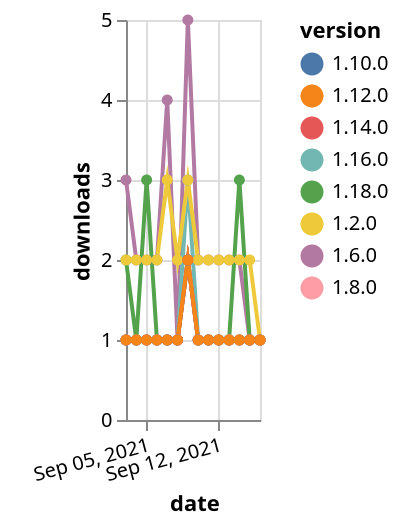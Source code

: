 {"$schema": "https://vega.github.io/schema/vega-lite/v5.json", "description": "A simple bar chart with embedded data.", "data": {"values": [{"date": "2021-09-03", "total": 2518, "delta": 3, "version": "1.6.0"}, {"date": "2021-09-04", "total": 2520, "delta": 2, "version": "1.6.0"}, {"date": "2021-09-05", "total": 2522, "delta": 2, "version": "1.6.0"}, {"date": "2021-09-06", "total": 2524, "delta": 2, "version": "1.6.0"}, {"date": "2021-09-07", "total": 2528, "delta": 4, "version": "1.6.0"}, {"date": "2021-09-08", "total": 2529, "delta": 1, "version": "1.6.0"}, {"date": "2021-09-09", "total": 2534, "delta": 5, "version": "1.6.0"}, {"date": "2021-09-10", "total": 2536, "delta": 2, "version": "1.6.0"}, {"date": "2021-09-11", "total": 2538, "delta": 2, "version": "1.6.0"}, {"date": "2021-09-12", "total": 2540, "delta": 2, "version": "1.6.0"}, {"date": "2021-09-13", "total": 2542, "delta": 2, "version": "1.6.0"}, {"date": "2021-09-14", "total": 2544, "delta": 2, "version": "1.6.0"}, {"date": "2021-09-15", "total": 2545, "delta": 1, "version": "1.6.0"}, {"date": "2021-09-16", "total": 2546, "delta": 1, "version": "1.6.0"}, {"date": "2021-09-03", "total": 122, "delta": 2, "version": "1.18.0"}, {"date": "2021-09-04", "total": 123, "delta": 1, "version": "1.18.0"}, {"date": "2021-09-05", "total": 126, "delta": 3, "version": "1.18.0"}, {"date": "2021-09-06", "total": 127, "delta": 1, "version": "1.18.0"}, {"date": "2021-09-07", "total": 128, "delta": 1, "version": "1.18.0"}, {"date": "2021-09-08", "total": 129, "delta": 1, "version": "1.18.0"}, {"date": "2021-09-09", "total": 131, "delta": 2, "version": "1.18.0"}, {"date": "2021-09-10", "total": 132, "delta": 1, "version": "1.18.0"}, {"date": "2021-09-11", "total": 133, "delta": 1, "version": "1.18.0"}, {"date": "2021-09-12", "total": 134, "delta": 1, "version": "1.18.0"}, {"date": "2021-09-13", "total": 135, "delta": 1, "version": "1.18.0"}, {"date": "2021-09-14", "total": 138, "delta": 3, "version": "1.18.0"}, {"date": "2021-09-15", "total": 139, "delta": 1, "version": "1.18.0"}, {"date": "2021-09-16", "total": 140, "delta": 1, "version": "1.18.0"}, {"date": "2021-09-03", "total": 245, "delta": 1, "version": "1.8.0"}, {"date": "2021-09-04", "total": 246, "delta": 1, "version": "1.8.0"}, {"date": "2021-09-05", "total": 247, "delta": 1, "version": "1.8.0"}, {"date": "2021-09-06", "total": 248, "delta": 1, "version": "1.8.0"}, {"date": "2021-09-07", "total": 249, "delta": 1, "version": "1.8.0"}, {"date": "2021-09-08", "total": 250, "delta": 1, "version": "1.8.0"}, {"date": "2021-09-09", "total": 252, "delta": 2, "version": "1.8.0"}, {"date": "2021-09-10", "total": 253, "delta": 1, "version": "1.8.0"}, {"date": "2021-09-11", "total": 254, "delta": 1, "version": "1.8.0"}, {"date": "2021-09-12", "total": 255, "delta": 1, "version": "1.8.0"}, {"date": "2021-09-13", "total": 256, "delta": 1, "version": "1.8.0"}, {"date": "2021-09-14", "total": 257, "delta": 1, "version": "1.8.0"}, {"date": "2021-09-15", "total": 258, "delta": 1, "version": "1.8.0"}, {"date": "2021-09-16", "total": 259, "delta": 1, "version": "1.8.0"}, {"date": "2021-09-03", "total": 194, "delta": 1, "version": "1.10.0"}, {"date": "2021-09-04", "total": 195, "delta": 1, "version": "1.10.0"}, {"date": "2021-09-05", "total": 196, "delta": 1, "version": "1.10.0"}, {"date": "2021-09-06", "total": 197, "delta": 1, "version": "1.10.0"}, {"date": "2021-09-07", "total": 198, "delta": 1, "version": "1.10.0"}, {"date": "2021-09-08", "total": 199, "delta": 1, "version": "1.10.0"}, {"date": "2021-09-09", "total": 201, "delta": 2, "version": "1.10.0"}, {"date": "2021-09-10", "total": 202, "delta": 1, "version": "1.10.0"}, {"date": "2021-09-11", "total": 203, "delta": 1, "version": "1.10.0"}, {"date": "2021-09-12", "total": 204, "delta": 1, "version": "1.10.0"}, {"date": "2021-09-13", "total": 205, "delta": 1, "version": "1.10.0"}, {"date": "2021-09-14", "total": 206, "delta": 1, "version": "1.10.0"}, {"date": "2021-09-15", "total": 207, "delta": 1, "version": "1.10.0"}, {"date": "2021-09-16", "total": 208, "delta": 1, "version": "1.10.0"}, {"date": "2021-09-03", "total": 199, "delta": 1, "version": "1.16.0"}, {"date": "2021-09-04", "total": 200, "delta": 1, "version": "1.16.0"}, {"date": "2021-09-05", "total": 201, "delta": 1, "version": "1.16.0"}, {"date": "2021-09-06", "total": 202, "delta": 1, "version": "1.16.0"}, {"date": "2021-09-07", "total": 203, "delta": 1, "version": "1.16.0"}, {"date": "2021-09-08", "total": 204, "delta": 1, "version": "1.16.0"}, {"date": "2021-09-09", "total": 207, "delta": 3, "version": "1.16.0"}, {"date": "2021-09-10", "total": 208, "delta": 1, "version": "1.16.0"}, {"date": "2021-09-11", "total": 209, "delta": 1, "version": "1.16.0"}, {"date": "2021-09-12", "total": 210, "delta": 1, "version": "1.16.0"}, {"date": "2021-09-13", "total": 211, "delta": 1, "version": "1.16.0"}, {"date": "2021-09-14", "total": 212, "delta": 1, "version": "1.16.0"}, {"date": "2021-09-15", "total": 213, "delta": 1, "version": "1.16.0"}, {"date": "2021-09-16", "total": 214, "delta": 1, "version": "1.16.0"}, {"date": "2021-09-03", "total": 2616, "delta": 2, "version": "1.2.0"}, {"date": "2021-09-04", "total": 2618, "delta": 2, "version": "1.2.0"}, {"date": "2021-09-05", "total": 2620, "delta": 2, "version": "1.2.0"}, {"date": "2021-09-06", "total": 2622, "delta": 2, "version": "1.2.0"}, {"date": "2021-09-07", "total": 2625, "delta": 3, "version": "1.2.0"}, {"date": "2021-09-08", "total": 2627, "delta": 2, "version": "1.2.0"}, {"date": "2021-09-09", "total": 2630, "delta": 3, "version": "1.2.0"}, {"date": "2021-09-10", "total": 2632, "delta": 2, "version": "1.2.0"}, {"date": "2021-09-11", "total": 2634, "delta": 2, "version": "1.2.0"}, {"date": "2021-09-12", "total": 2636, "delta": 2, "version": "1.2.0"}, {"date": "2021-09-13", "total": 2638, "delta": 2, "version": "1.2.0"}, {"date": "2021-09-14", "total": 2640, "delta": 2, "version": "1.2.0"}, {"date": "2021-09-15", "total": 2642, "delta": 2, "version": "1.2.0"}, {"date": "2021-09-16", "total": 2643, "delta": 1, "version": "1.2.0"}, {"date": "2021-09-03", "total": 168, "delta": 1, "version": "1.14.0"}, {"date": "2021-09-04", "total": 169, "delta": 1, "version": "1.14.0"}, {"date": "2021-09-05", "total": 170, "delta": 1, "version": "1.14.0"}, {"date": "2021-09-06", "total": 171, "delta": 1, "version": "1.14.0"}, {"date": "2021-09-07", "total": 172, "delta": 1, "version": "1.14.0"}, {"date": "2021-09-08", "total": 173, "delta": 1, "version": "1.14.0"}, {"date": "2021-09-09", "total": 175, "delta": 2, "version": "1.14.0"}, {"date": "2021-09-10", "total": 176, "delta": 1, "version": "1.14.0"}, {"date": "2021-09-11", "total": 177, "delta": 1, "version": "1.14.0"}, {"date": "2021-09-12", "total": 178, "delta": 1, "version": "1.14.0"}, {"date": "2021-09-13", "total": 179, "delta": 1, "version": "1.14.0"}, {"date": "2021-09-14", "total": 180, "delta": 1, "version": "1.14.0"}, {"date": "2021-09-15", "total": 181, "delta": 1, "version": "1.14.0"}, {"date": "2021-09-16", "total": 182, "delta": 1, "version": "1.14.0"}, {"date": "2021-09-03", "total": 194, "delta": 1, "version": "1.12.0"}, {"date": "2021-09-04", "total": 195, "delta": 1, "version": "1.12.0"}, {"date": "2021-09-05", "total": 196, "delta": 1, "version": "1.12.0"}, {"date": "2021-09-06", "total": 197, "delta": 1, "version": "1.12.0"}, {"date": "2021-09-07", "total": 198, "delta": 1, "version": "1.12.0"}, {"date": "2021-09-08", "total": 199, "delta": 1, "version": "1.12.0"}, {"date": "2021-09-09", "total": 201, "delta": 2, "version": "1.12.0"}, {"date": "2021-09-10", "total": 202, "delta": 1, "version": "1.12.0"}, {"date": "2021-09-11", "total": 203, "delta": 1, "version": "1.12.0"}, {"date": "2021-09-12", "total": 204, "delta": 1, "version": "1.12.0"}, {"date": "2021-09-13", "total": 205, "delta": 1, "version": "1.12.0"}, {"date": "2021-09-14", "total": 206, "delta": 1, "version": "1.12.0"}, {"date": "2021-09-15", "total": 207, "delta": 1, "version": "1.12.0"}, {"date": "2021-09-16", "total": 208, "delta": 1, "version": "1.12.0"}]}, "width": "container", "mark": {"type": "line", "point": {"filled": true}}, "encoding": {"x": {"field": "date", "type": "temporal", "timeUnit": "yearmonthdate", "title": "date", "axis": {"labelAngle": -15}}, "y": {"field": "delta", "type": "quantitative", "title": "downloads"}, "color": {"field": "version", "type": "nominal"}, "tooltip": {"field": "delta"}}}